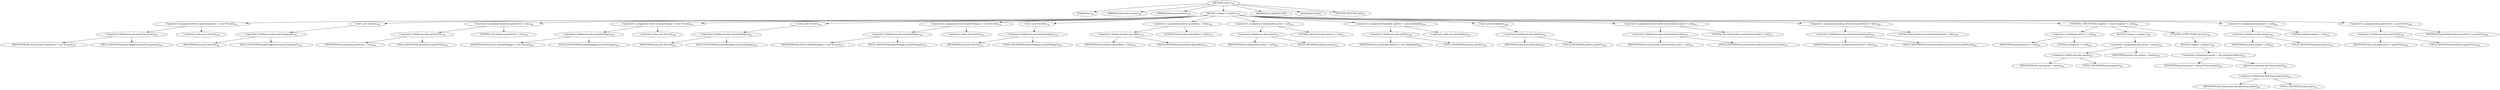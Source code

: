 digraph "&lt;init&gt;" {  
"484" [label = <(METHOD,&lt;init&gt;)<SUB>359</SUB>> ]
"44" [label = <(PARAM,this)<SUB>359</SUB>> ]
"485" [label = <(PARAM,ClassLoader parent)<SUB>359</SUB>> ]
"486" [label = <(PARAM,boolean parentFirst)<SUB>359</SUB>> ]
"487" [label = <(BLOCK,&lt;empty&gt;,&lt;empty&gt;)<SUB>359</SUB>> ]
"488" [label = <(&lt;operator&gt;.assignment,Vector pathComponents = new Vector())<SUB>185</SUB>> ]
"489" [label = <(&lt;operator&gt;.fieldAccess,this.pathComponents)<SUB>185</SUB>> ]
"490" [label = <(IDENTIFIER,this,Vector pathComponents = new Vector())<SUB>185</SUB>> ]
"491" [label = <(FIELD_IDENTIFIER,pathComponents,pathComponents)<SUB>185</SUB>> ]
"492" [label = <(&lt;operator&gt;.alloc,new Vector())<SUB>185</SUB>> ]
"493" [label = <(&lt;init&gt;,new Vector())<SUB>185</SUB>> ]
"494" [label = <(&lt;operator&gt;.fieldAccess,this.pathComponents)<SUB>185</SUB>> ]
"495" [label = <(IDENTIFIER,this,new Vector())<SUB>185</SUB>> ]
"496" [label = <(FIELD_IDENTIFIER,pathComponents,pathComponents)<SUB>185</SUB>> ]
"497" [label = <(&lt;operator&gt;.assignment,boolean parentFirst = true)<SUB>196</SUB>> ]
"498" [label = <(&lt;operator&gt;.fieldAccess,this.parentFirst)<SUB>196</SUB>> ]
"499" [label = <(IDENTIFIER,this,boolean parentFirst = true)<SUB>196</SUB>> ]
"500" [label = <(FIELD_IDENTIFIER,parentFirst,parentFirst)<SUB>196</SUB>> ]
"501" [label = <(LITERAL,true,boolean parentFirst = true)<SUB>196</SUB>> ]
"502" [label = <(&lt;operator&gt;.assignment,Vector systemPackages = new Vector())<SUB>203</SUB>> ]
"503" [label = <(&lt;operator&gt;.fieldAccess,this.systemPackages)<SUB>203</SUB>> ]
"504" [label = <(IDENTIFIER,this,Vector systemPackages = new Vector())<SUB>203</SUB>> ]
"505" [label = <(FIELD_IDENTIFIER,systemPackages,systemPackages)<SUB>203</SUB>> ]
"506" [label = <(&lt;operator&gt;.alloc,new Vector())<SUB>203</SUB>> ]
"507" [label = <(&lt;init&gt;,new Vector())<SUB>203</SUB>> ]
"508" [label = <(&lt;operator&gt;.fieldAccess,this.systemPackages)<SUB>203</SUB>> ]
"509" [label = <(IDENTIFIER,this,new Vector())<SUB>203</SUB>> ]
"510" [label = <(FIELD_IDENTIFIER,systemPackages,systemPackages)<SUB>203</SUB>> ]
"511" [label = <(&lt;operator&gt;.assignment,Vector loaderPackages = new Vector())<SUB>210</SUB>> ]
"512" [label = <(&lt;operator&gt;.fieldAccess,this.loaderPackages)<SUB>210</SUB>> ]
"513" [label = <(IDENTIFIER,this,Vector loaderPackages = new Vector())<SUB>210</SUB>> ]
"514" [label = <(FIELD_IDENTIFIER,loaderPackages,loaderPackages)<SUB>210</SUB>> ]
"515" [label = <(&lt;operator&gt;.alloc,new Vector())<SUB>210</SUB>> ]
"516" [label = <(&lt;init&gt;,new Vector())<SUB>210</SUB>> ]
"517" [label = <(&lt;operator&gt;.fieldAccess,this.loaderPackages)<SUB>210</SUB>> ]
"518" [label = <(IDENTIFIER,this,new Vector())<SUB>210</SUB>> ]
"519" [label = <(FIELD_IDENTIFIER,loaderPackages,loaderPackages)<SUB>210</SUB>> ]
"520" [label = <(&lt;operator&gt;.assignment,boolean ignoreBase = false)<SUB>218</SUB>> ]
"521" [label = <(&lt;operator&gt;.fieldAccess,this.ignoreBase)<SUB>218</SUB>> ]
"522" [label = <(IDENTIFIER,this,boolean ignoreBase = false)<SUB>218</SUB>> ]
"523" [label = <(FIELD_IDENTIFIER,ignoreBase,ignoreBase)<SUB>218</SUB>> ]
"524" [label = <(LITERAL,false,boolean ignoreBase = false)<SUB>218</SUB>> ]
"525" [label = <(&lt;operator&gt;.assignment,ClassLoader parent = null)<SUB>223</SUB>> ]
"526" [label = <(&lt;operator&gt;.fieldAccess,this.parent)<SUB>223</SUB>> ]
"527" [label = <(IDENTIFIER,this,ClassLoader parent = null)<SUB>223</SUB>> ]
"528" [label = <(FIELD_IDENTIFIER,parent,parent)<SUB>223</SUB>> ]
"529" [label = <(LITERAL,null,ClassLoader parent = null)<SUB>223</SUB>> ]
"530" [label = <(&lt;operator&gt;.assignment,Hashtable zipFiles = new Hashtable())<SUB>228</SUB>> ]
"531" [label = <(&lt;operator&gt;.fieldAccess,this.zipFiles)<SUB>228</SUB>> ]
"532" [label = <(IDENTIFIER,this,Hashtable zipFiles = new Hashtable())<SUB>228</SUB>> ]
"533" [label = <(FIELD_IDENTIFIER,zipFiles,zipFiles)<SUB>228</SUB>> ]
"534" [label = <(&lt;operator&gt;.alloc,new Hashtable())<SUB>228</SUB>> ]
"535" [label = <(&lt;init&gt;,new Hashtable())<SUB>228</SUB>> ]
"536" [label = <(&lt;operator&gt;.fieldAccess,this.zipFiles)<SUB>228</SUB>> ]
"537" [label = <(IDENTIFIER,this,new Hashtable())<SUB>228</SUB>> ]
"538" [label = <(FIELD_IDENTIFIER,zipFiles,zipFiles)<SUB>228</SUB>> ]
"539" [label = <(&lt;operator&gt;.assignment,ClassLoader savedContextLoader = null)<SUB>234</SUB>> ]
"540" [label = <(&lt;operator&gt;.fieldAccess,this.savedContextLoader)<SUB>234</SUB>> ]
"541" [label = <(IDENTIFIER,this,ClassLoader savedContextLoader = null)<SUB>234</SUB>> ]
"542" [label = <(FIELD_IDENTIFIER,savedContextLoader,savedContextLoader)<SUB>234</SUB>> ]
"543" [label = <(LITERAL,null,ClassLoader savedContextLoader = null)<SUB>234</SUB>> ]
"544" [label = <(&lt;operator&gt;.assignment,boolean isContextLoaderSaved = false)<SUB>238</SUB>> ]
"545" [label = <(&lt;operator&gt;.fieldAccess,this.isContextLoaderSaved)<SUB>238</SUB>> ]
"546" [label = <(IDENTIFIER,this,boolean isContextLoaderSaved = false)<SUB>238</SUB>> ]
"547" [label = <(FIELD_IDENTIFIER,isContextLoaderSaved,isContextLoaderSaved)<SUB>238</SUB>> ]
"548" [label = <(LITERAL,false,boolean isContextLoaderSaved = false)<SUB>238</SUB>> ]
"549" [label = <(CONTROL_STRUCTURE,if (parent != null),if (parent != null))<SUB>360</SUB>> ]
"550" [label = <(&lt;operator&gt;.notEquals,parent != null)<SUB>360</SUB>> ]
"551" [label = <(IDENTIFIER,parent,parent != null)<SUB>360</SUB>> ]
"552" [label = <(LITERAL,null,parent != null)<SUB>360</SUB>> ]
"553" [label = <(BLOCK,&lt;empty&gt;,&lt;empty&gt;)<SUB>360</SUB>> ]
"554" [label = <(&lt;operator&gt;.assignment,this.parent = parent)<SUB>361</SUB>> ]
"555" [label = <(&lt;operator&gt;.fieldAccess,this.parent)<SUB>361</SUB>> ]
"43" [label = <(IDENTIFIER,this,this.parent = parent)<SUB>361</SUB>> ]
"556" [label = <(FIELD_IDENTIFIER,parent,parent)<SUB>361</SUB>> ]
"557" [label = <(IDENTIFIER,parent,this.parent = parent)<SUB>361</SUB>> ]
"558" [label = <(CONTROL_STRUCTURE,else,else)<SUB>362</SUB>> ]
"559" [label = <(BLOCK,&lt;empty&gt;,&lt;empty&gt;)<SUB>362</SUB>> ]
"560" [label = <(&lt;operator&gt;.assignment,parent = this.getClassLoader())<SUB>363</SUB>> ]
"561" [label = <(IDENTIFIER,parent,parent = this.getClassLoader())<SUB>363</SUB>> ]
"562" [label = <(getClassLoader,this.getClassLoader())<SUB>363</SUB>> ]
"563" [label = <(&lt;operator&gt;.fieldAccess,AntClassLoader.class)<SUB>363</SUB>> ]
"564" [label = <(IDENTIFIER,AntClassLoader,this.getClassLoader())<SUB>363</SUB>> ]
"565" [label = <(FIELD_IDENTIFIER,class,class)<SUB>363</SUB>> ]
"566" [label = <(&lt;operator&gt;.assignment,this.project = null)<SUB>365</SUB>> ]
"567" [label = <(&lt;operator&gt;.fieldAccess,this.project)<SUB>365</SUB>> ]
"568" [label = <(IDENTIFIER,this,this.project = null)<SUB>365</SUB>> ]
"569" [label = <(FIELD_IDENTIFIER,project,project)<SUB>365</SUB>> ]
"570" [label = <(LITERAL,null,this.project = null)<SUB>365</SUB>> ]
"571" [label = <(&lt;operator&gt;.assignment,this.parentFirst = parentFirst)<SUB>366</SUB>> ]
"572" [label = <(&lt;operator&gt;.fieldAccess,this.parentFirst)<SUB>366</SUB>> ]
"45" [label = <(IDENTIFIER,this,this.parentFirst = parentFirst)<SUB>366</SUB>> ]
"573" [label = <(FIELD_IDENTIFIER,parentFirst,parentFirst)<SUB>366</SUB>> ]
"574" [label = <(IDENTIFIER,parentFirst,this.parentFirst = parentFirst)<SUB>366</SUB>> ]
"575" [label = <(MODIFIER,CONSTRUCTOR)> ]
"576" [label = <(MODIFIER,PUBLIC)> ]
"577" [label = <(METHOD_RETURN,void)<SUB>367</SUB>> ]
  "484" -> "44" 
  "484" -> "485" 
  "484" -> "486" 
  "484" -> "487" 
  "484" -> "575" 
  "484" -> "576" 
  "484" -> "577" 
  "487" -> "488" 
  "487" -> "493" 
  "487" -> "497" 
  "487" -> "502" 
  "487" -> "507" 
  "487" -> "511" 
  "487" -> "516" 
  "487" -> "520" 
  "487" -> "525" 
  "487" -> "530" 
  "487" -> "535" 
  "487" -> "539" 
  "487" -> "544" 
  "487" -> "549" 
  "487" -> "566" 
  "487" -> "571" 
  "488" -> "489" 
  "488" -> "492" 
  "489" -> "490" 
  "489" -> "491" 
  "493" -> "494" 
  "494" -> "495" 
  "494" -> "496" 
  "497" -> "498" 
  "497" -> "501" 
  "498" -> "499" 
  "498" -> "500" 
  "502" -> "503" 
  "502" -> "506" 
  "503" -> "504" 
  "503" -> "505" 
  "507" -> "508" 
  "508" -> "509" 
  "508" -> "510" 
  "511" -> "512" 
  "511" -> "515" 
  "512" -> "513" 
  "512" -> "514" 
  "516" -> "517" 
  "517" -> "518" 
  "517" -> "519" 
  "520" -> "521" 
  "520" -> "524" 
  "521" -> "522" 
  "521" -> "523" 
  "525" -> "526" 
  "525" -> "529" 
  "526" -> "527" 
  "526" -> "528" 
  "530" -> "531" 
  "530" -> "534" 
  "531" -> "532" 
  "531" -> "533" 
  "535" -> "536" 
  "536" -> "537" 
  "536" -> "538" 
  "539" -> "540" 
  "539" -> "543" 
  "540" -> "541" 
  "540" -> "542" 
  "544" -> "545" 
  "544" -> "548" 
  "545" -> "546" 
  "545" -> "547" 
  "549" -> "550" 
  "549" -> "553" 
  "549" -> "558" 
  "550" -> "551" 
  "550" -> "552" 
  "553" -> "554" 
  "554" -> "555" 
  "554" -> "557" 
  "555" -> "43" 
  "555" -> "556" 
  "558" -> "559" 
  "559" -> "560" 
  "560" -> "561" 
  "560" -> "562" 
  "562" -> "563" 
  "563" -> "564" 
  "563" -> "565" 
  "566" -> "567" 
  "566" -> "570" 
  "567" -> "568" 
  "567" -> "569" 
  "571" -> "572" 
  "571" -> "574" 
  "572" -> "45" 
  "572" -> "573" 
}
